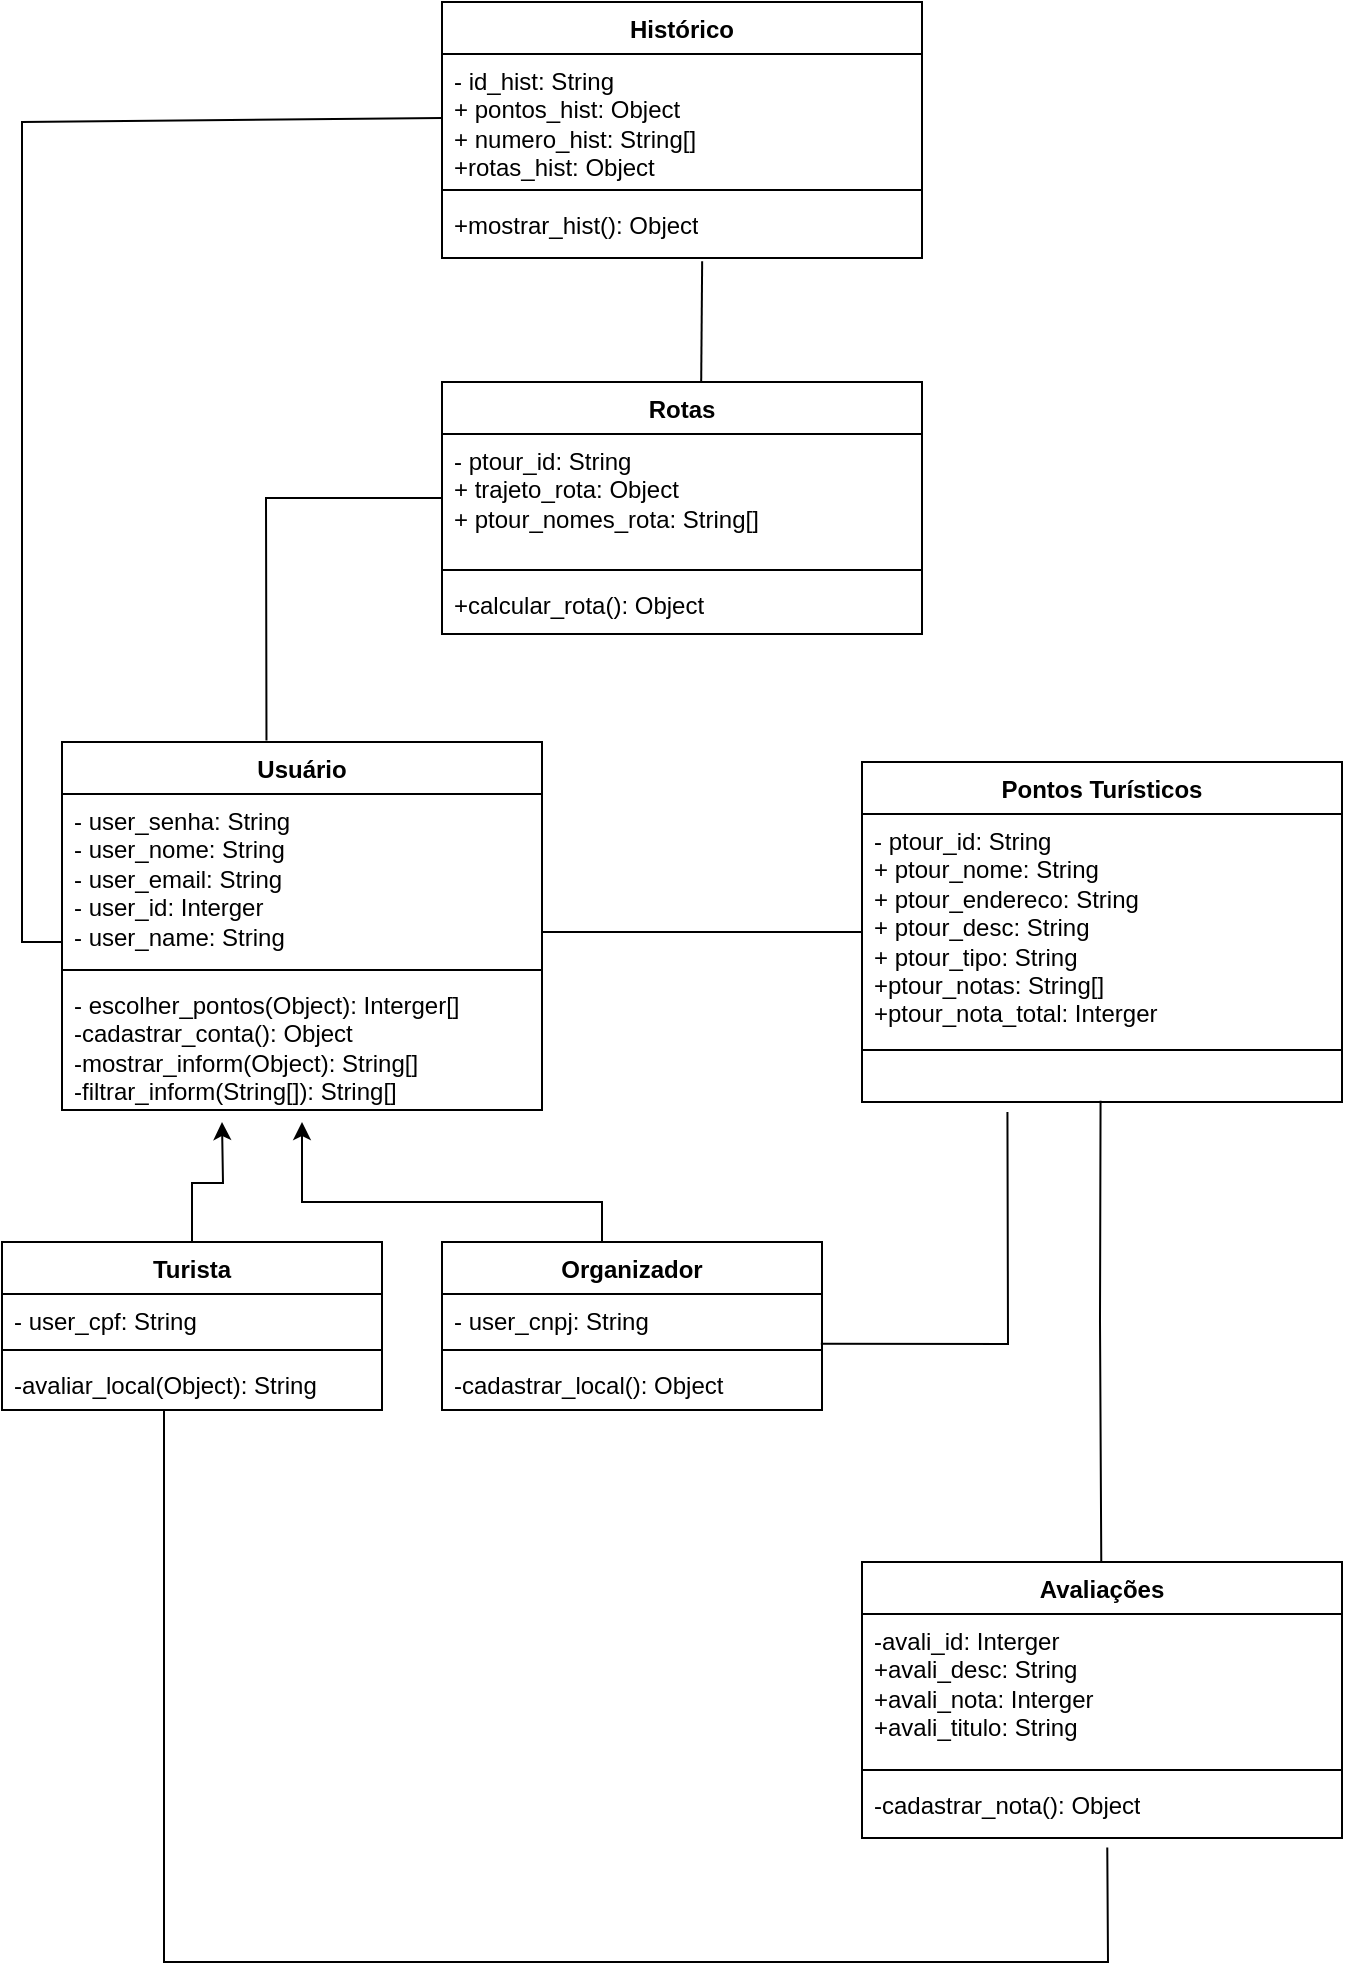 <mxfile version="24.4.4" type="github">
  <diagram name="Página-1" id="qRl_TuTqLiMTqaW26bYl">
    <mxGraphModel dx="1750" dy="955" grid="1" gridSize="10" guides="1" tooltips="1" connect="1" arrows="1" fold="1" page="1" pageScale="1" pageWidth="827" pageHeight="1169" math="0" shadow="0">
      <root>
        <mxCell id="0" />
        <mxCell id="1" parent="0" />
        <mxCell id="kbSL9U3023nJ3YwJsnx3-1" value="Usuário" style="swimlane;fontStyle=1;align=center;verticalAlign=top;childLayout=stackLayout;horizontal=1;startSize=26;horizontalStack=0;resizeParent=1;resizeParentMax=0;resizeLast=0;collapsible=1;marginBottom=0;whiteSpace=wrap;html=1;" parent="1" vertex="1">
          <mxGeometry x="60" y="410" width="240" height="184" as="geometry" />
        </mxCell>
        <mxCell id="kbSL9U3023nJ3YwJsnx3-2" value="- user_senha: String&lt;div&gt;- user_nome:&amp;nbsp;&lt;span style=&quot;background-color: initial;&quot;&gt;String&lt;/span&gt;&lt;br&gt;&lt;/div&gt;&lt;div&gt;- user_email: String&lt;/div&gt;&lt;div&gt;&lt;span style=&quot;background-color: initial;&quot;&gt;- user_id: Interger&lt;/span&gt;&lt;/div&gt;&lt;div&gt;- user_name:&amp;nbsp;&lt;span style=&quot;background-color: initial;&quot;&gt;String&lt;/span&gt;&lt;/div&gt;" style="text;strokeColor=none;fillColor=none;align=left;verticalAlign=top;spacingLeft=4;spacingRight=4;overflow=hidden;rotatable=0;points=[[0,0.5],[1,0.5]];portConstraint=eastwest;whiteSpace=wrap;html=1;" parent="kbSL9U3023nJ3YwJsnx3-1" vertex="1">
          <mxGeometry y="26" width="240" height="84" as="geometry" />
        </mxCell>
        <mxCell id="kbSL9U3023nJ3YwJsnx3-3" value="" style="line;strokeWidth=1;fillColor=none;align=left;verticalAlign=middle;spacingTop=-1;spacingLeft=3;spacingRight=3;rotatable=0;labelPosition=right;points=[];portConstraint=eastwest;strokeColor=inherit;" parent="kbSL9U3023nJ3YwJsnx3-1" vertex="1">
          <mxGeometry y="110" width="240" height="8" as="geometry" />
        </mxCell>
        <mxCell id="kbSL9U3023nJ3YwJsnx3-4" value="- escolher_pontos(Object): Interger[]&lt;div&gt;-cadastrar_conta(): Object&lt;/div&gt;&lt;div&gt;-mostrar_inform(Object): String[]&lt;/div&gt;&lt;div&gt;-filtrar_inform(String[]): String[]&lt;/div&gt;&lt;div&gt;&lt;br&gt;&lt;/div&gt;" style="text;strokeColor=none;fillColor=none;align=left;verticalAlign=top;spacingLeft=4;spacingRight=4;overflow=hidden;rotatable=0;points=[[0,0.5],[1,0.5]];portConstraint=eastwest;whiteSpace=wrap;html=1;" parent="kbSL9U3023nJ3YwJsnx3-1" vertex="1">
          <mxGeometry y="118" width="240" height="66" as="geometry" />
        </mxCell>
        <mxCell id="kbSL9U3023nJ3YwJsnx3-14" style="edgeStyle=orthogonalEdgeStyle;rounded=0;orthogonalLoop=1;jettySize=auto;html=1;" parent="1" source="kbSL9U3023nJ3YwJsnx3-5" edge="1">
          <mxGeometry relative="1" as="geometry">
            <mxPoint x="140" y="600" as="targetPoint" />
          </mxGeometry>
        </mxCell>
        <mxCell id="kbSL9U3023nJ3YwJsnx3-5" value="Turista" style="swimlane;fontStyle=1;align=center;verticalAlign=top;childLayout=stackLayout;horizontal=1;startSize=26;horizontalStack=0;resizeParent=1;resizeParentMax=0;resizeLast=0;collapsible=1;marginBottom=0;whiteSpace=wrap;html=1;" parent="1" vertex="1">
          <mxGeometry x="30" y="660" width="190" height="84" as="geometry" />
        </mxCell>
        <mxCell id="kbSL9U3023nJ3YwJsnx3-6" value="- user_cpf: String" style="text;strokeColor=none;fillColor=none;align=left;verticalAlign=top;spacingLeft=4;spacingRight=4;overflow=hidden;rotatable=0;points=[[0,0.5],[1,0.5]];portConstraint=eastwest;whiteSpace=wrap;html=1;" parent="kbSL9U3023nJ3YwJsnx3-5" vertex="1">
          <mxGeometry y="26" width="190" height="24" as="geometry" />
        </mxCell>
        <mxCell id="kbSL9U3023nJ3YwJsnx3-7" value="" style="line;strokeWidth=1;fillColor=none;align=left;verticalAlign=middle;spacingTop=-1;spacingLeft=3;spacingRight=3;rotatable=0;labelPosition=right;points=[];portConstraint=eastwest;strokeColor=inherit;" parent="kbSL9U3023nJ3YwJsnx3-5" vertex="1">
          <mxGeometry y="50" width="190" height="8" as="geometry" />
        </mxCell>
        <mxCell id="kbSL9U3023nJ3YwJsnx3-8" value="-avaliar_local(Object): String" style="text;strokeColor=none;fillColor=none;align=left;verticalAlign=top;spacingLeft=4;spacingRight=4;overflow=hidden;rotatable=0;points=[[0,0.5],[1,0.5]];portConstraint=eastwest;whiteSpace=wrap;html=1;" parent="kbSL9U3023nJ3YwJsnx3-5" vertex="1">
          <mxGeometry y="58" width="190" height="26" as="geometry" />
        </mxCell>
        <mxCell id="kbSL9U3023nJ3YwJsnx3-15" style="edgeStyle=orthogonalEdgeStyle;rounded=0;orthogonalLoop=1;jettySize=auto;html=1;" parent="1" source="kbSL9U3023nJ3YwJsnx3-9" edge="1">
          <mxGeometry relative="1" as="geometry">
            <mxPoint x="180" y="600" as="targetPoint" />
            <Array as="points">
              <mxPoint x="330" y="640" />
              <mxPoint x="180" y="640" />
            </Array>
          </mxGeometry>
        </mxCell>
        <mxCell id="kbSL9U3023nJ3YwJsnx3-9" value="Organizador" style="swimlane;fontStyle=1;align=center;verticalAlign=top;childLayout=stackLayout;horizontal=1;startSize=26;horizontalStack=0;resizeParent=1;resizeParentMax=0;resizeLast=0;collapsible=1;marginBottom=0;whiteSpace=wrap;html=1;" parent="1" vertex="1">
          <mxGeometry x="250" y="660" width="190" height="84" as="geometry" />
        </mxCell>
        <mxCell id="kbSL9U3023nJ3YwJsnx3-10" value="- user_cnpj: String" style="text;strokeColor=none;fillColor=none;align=left;verticalAlign=top;spacingLeft=4;spacingRight=4;overflow=hidden;rotatable=0;points=[[0,0.5],[1,0.5]];portConstraint=eastwest;whiteSpace=wrap;html=1;" parent="kbSL9U3023nJ3YwJsnx3-9" vertex="1">
          <mxGeometry y="26" width="190" height="24" as="geometry" />
        </mxCell>
        <mxCell id="kbSL9U3023nJ3YwJsnx3-11" value="" style="line;strokeWidth=1;fillColor=none;align=left;verticalAlign=middle;spacingTop=-1;spacingLeft=3;spacingRight=3;rotatable=0;labelPosition=right;points=[];portConstraint=eastwest;strokeColor=inherit;" parent="kbSL9U3023nJ3YwJsnx3-9" vertex="1">
          <mxGeometry y="50" width="190" height="8" as="geometry" />
        </mxCell>
        <mxCell id="kbSL9U3023nJ3YwJsnx3-12" value="-cadastrar_local(): Object" style="text;strokeColor=none;fillColor=none;align=left;verticalAlign=top;spacingLeft=4;spacingRight=4;overflow=hidden;rotatable=0;points=[[0,0.5],[1,0.5]];portConstraint=eastwest;whiteSpace=wrap;html=1;" parent="kbSL9U3023nJ3YwJsnx3-9" vertex="1">
          <mxGeometry y="58" width="190" height="26" as="geometry" />
        </mxCell>
        <mxCell id="kbSL9U3023nJ3YwJsnx3-26" value="Pontos Turísticos" style="swimlane;fontStyle=1;align=center;verticalAlign=top;childLayout=stackLayout;horizontal=1;startSize=26;horizontalStack=0;resizeParent=1;resizeParentMax=0;resizeLast=0;collapsible=1;marginBottom=0;whiteSpace=wrap;html=1;" parent="1" vertex="1">
          <mxGeometry x="460" y="420" width="240" height="170" as="geometry" />
        </mxCell>
        <mxCell id="kbSL9U3023nJ3YwJsnx3-27" value="- ptour_id: String&lt;div&gt;+ ptour_nome:&amp;nbsp;&lt;span style=&quot;background-color: initial;&quot;&gt;String&lt;/span&gt;&lt;br&gt;&lt;/div&gt;&lt;div&gt;+ ptour_endereco: String&lt;/div&gt;&lt;div&gt;&lt;span style=&quot;background-color: initial;&quot;&gt;+ ptour_desc:&amp;nbsp;&lt;/span&gt;&lt;span style=&quot;background-color: initial;&quot;&gt;String&lt;/span&gt;&lt;/div&gt;&lt;div&gt;+ ptour_tipo:&amp;nbsp;&lt;span style=&quot;background-color: initial;&quot;&gt;String&lt;/span&gt;&lt;/div&gt;&lt;div&gt;&lt;span style=&quot;background-color: initial;&quot;&gt;+ptour_notas: String[]&lt;/span&gt;&lt;/div&gt;&lt;div&gt;+ptour_nota_total: Interger&lt;/div&gt;&lt;div&gt;&lt;span style=&quot;background-color: initial;&quot;&gt;&lt;br&gt;&lt;/span&gt;&lt;/div&gt;" style="text;strokeColor=none;fillColor=none;align=left;verticalAlign=top;spacingLeft=4;spacingRight=4;overflow=hidden;rotatable=0;points=[[0,0.5],[1,0.5]];portConstraint=eastwest;whiteSpace=wrap;html=1;" parent="kbSL9U3023nJ3YwJsnx3-26" vertex="1">
          <mxGeometry y="26" width="240" height="114" as="geometry" />
        </mxCell>
        <mxCell id="kbSL9U3023nJ3YwJsnx3-28" value="" style="line;strokeWidth=1;fillColor=none;align=left;verticalAlign=middle;spacingTop=-1;spacingLeft=3;spacingRight=3;rotatable=0;labelPosition=right;points=[];portConstraint=eastwest;strokeColor=inherit;" parent="kbSL9U3023nJ3YwJsnx3-26" vertex="1">
          <mxGeometry y="140" width="240" height="8" as="geometry" />
        </mxCell>
        <mxCell id="kbSL9U3023nJ3YwJsnx3-29" value="&lt;div&gt;&lt;br&gt;&lt;/div&gt;" style="text;strokeColor=none;fillColor=none;align=left;verticalAlign=top;spacingLeft=4;spacingRight=4;overflow=hidden;rotatable=0;points=[[0,0.5],[1,0.5]];portConstraint=eastwest;whiteSpace=wrap;html=1;" parent="kbSL9U3023nJ3YwJsnx3-26" vertex="1">
          <mxGeometry y="148" width="240" height="22" as="geometry" />
        </mxCell>
        <mxCell id="kbSL9U3023nJ3YwJsnx3-31" value="" style="line;strokeWidth=1;rotatable=0;dashed=0;labelPosition=right;align=left;verticalAlign=middle;spacingTop=0;spacingLeft=6;points=[];portConstraint=eastwest;" parent="1" vertex="1">
          <mxGeometry x="300" y="500" width="160" height="10" as="geometry" />
        </mxCell>
        <mxCell id="kbSL9U3023nJ3YwJsnx3-32" value="Avaliações" style="swimlane;fontStyle=1;align=center;verticalAlign=top;childLayout=stackLayout;horizontal=1;startSize=26;horizontalStack=0;resizeParent=1;resizeParentMax=0;resizeLast=0;collapsible=1;marginBottom=0;whiteSpace=wrap;html=1;" parent="1" vertex="1">
          <mxGeometry x="460" y="820" width="240" height="138" as="geometry" />
        </mxCell>
        <mxCell id="kbSL9U3023nJ3YwJsnx3-33" value="&lt;div&gt;&lt;span style=&quot;background-color: initial;&quot;&gt;-avali_id: Interger&lt;/span&gt;&lt;/div&gt;&lt;div&gt;+avali_desc: String&lt;span style=&quot;background-color: initial;&quot;&gt;&lt;br&gt;&lt;/span&gt;&lt;/div&gt;&lt;div&gt;+avali_nota:&amp;nbsp;&lt;span style=&quot;background-color: initial;&quot;&gt;Interger&lt;/span&gt;&lt;br&gt;&lt;/div&gt;&lt;div&gt;+avali_titulo:&amp;nbsp;&lt;span style=&quot;background-color: initial;&quot;&gt;String&lt;/span&gt;&lt;br&gt;&lt;/div&gt;" style="text;strokeColor=none;fillColor=none;align=left;verticalAlign=top;spacingLeft=4;spacingRight=4;overflow=hidden;rotatable=0;points=[[0,0.5],[1,0.5]];portConstraint=eastwest;whiteSpace=wrap;html=1;" parent="kbSL9U3023nJ3YwJsnx3-32" vertex="1">
          <mxGeometry y="26" width="240" height="74" as="geometry" />
        </mxCell>
        <mxCell id="kbSL9U3023nJ3YwJsnx3-34" value="" style="line;strokeWidth=1;fillColor=none;align=left;verticalAlign=middle;spacingTop=-1;spacingLeft=3;spacingRight=3;rotatable=0;labelPosition=right;points=[];portConstraint=eastwest;strokeColor=inherit;" parent="kbSL9U3023nJ3YwJsnx3-32" vertex="1">
          <mxGeometry y="100" width="240" height="8" as="geometry" />
        </mxCell>
        <mxCell id="kbSL9U3023nJ3YwJsnx3-35" value="&lt;div&gt;-cadastrar_nota(): Object&lt;/div&gt;" style="text;strokeColor=none;fillColor=none;align=left;verticalAlign=top;spacingLeft=4;spacingRight=4;overflow=hidden;rotatable=0;points=[[0,0.5],[1,0.5]];portConstraint=eastwest;whiteSpace=wrap;html=1;" parent="kbSL9U3023nJ3YwJsnx3-32" vertex="1">
          <mxGeometry y="108" width="240" height="30" as="geometry" />
        </mxCell>
        <mxCell id="kbSL9U3023nJ3YwJsnx3-38" value="" style="endArrow=none;html=1;rounded=0;entryX=0.497;entryY=0.972;entryDx=0;entryDy=0;entryPerimeter=0;" parent="1" source="kbSL9U3023nJ3YwJsnx3-32" target="kbSL9U3023nJ3YwJsnx3-29" edge="1">
          <mxGeometry relative="1" as="geometry">
            <mxPoint x="610" y="670" as="sourcePoint" />
            <mxPoint x="640" y="620" as="targetPoint" />
            <Array as="points">
              <mxPoint x="579" y="700" />
            </Array>
          </mxGeometry>
        </mxCell>
        <mxCell id="kbSL9U3023nJ3YwJsnx3-39" value="" style="endArrow=none;html=1;rounded=0;entryX=0.497;entryY=0.972;entryDx=0;entryDy=0;entryPerimeter=0;exitX=0.511;exitY=1.16;exitDx=0;exitDy=0;exitPerimeter=0;" parent="1" source="kbSL9U3023nJ3YwJsnx3-35" edge="1">
          <mxGeometry relative="1" as="geometry">
            <mxPoint x="249" y="857" as="sourcePoint" />
            <mxPoint x="111" y="744" as="targetPoint" />
            <Array as="points">
              <mxPoint x="583" y="1020" />
              <mxPoint x="111" y="1020" />
            </Array>
          </mxGeometry>
        </mxCell>
        <mxCell id="kbSL9U3023nJ3YwJsnx3-40" value="Rotas" style="swimlane;fontStyle=1;align=center;verticalAlign=top;childLayout=stackLayout;horizontal=1;startSize=26;horizontalStack=0;resizeParent=1;resizeParentMax=0;resizeLast=0;collapsible=1;marginBottom=0;whiteSpace=wrap;html=1;" parent="1" vertex="1">
          <mxGeometry x="250" y="230" width="240" height="126" as="geometry" />
        </mxCell>
        <mxCell id="kbSL9U3023nJ3YwJsnx3-41" value="- ptour_id: String&lt;div&gt;+ trajeto_rota:&amp;nbsp;&lt;span style=&quot;background-color: initial;&quot;&gt;Object&lt;/span&gt;&lt;br&gt;&lt;/div&gt;&lt;div&gt;+ ptour_nomes_rota: String[]&lt;/div&gt;&lt;div&gt;&lt;span style=&quot;background-color: initial;&quot;&gt;&lt;br&gt;&lt;/span&gt;&lt;/div&gt;" style="text;strokeColor=none;fillColor=none;align=left;verticalAlign=top;spacingLeft=4;spacingRight=4;overflow=hidden;rotatable=0;points=[[0,0.5],[1,0.5]];portConstraint=eastwest;whiteSpace=wrap;html=1;" parent="kbSL9U3023nJ3YwJsnx3-40" vertex="1">
          <mxGeometry y="26" width="240" height="64" as="geometry" />
        </mxCell>
        <mxCell id="kbSL9U3023nJ3YwJsnx3-42" value="" style="line;strokeWidth=1;fillColor=none;align=left;verticalAlign=middle;spacingTop=-1;spacingLeft=3;spacingRight=3;rotatable=0;labelPosition=right;points=[];portConstraint=eastwest;strokeColor=inherit;" parent="kbSL9U3023nJ3YwJsnx3-40" vertex="1">
          <mxGeometry y="90" width="240" height="8" as="geometry" />
        </mxCell>
        <mxCell id="kbSL9U3023nJ3YwJsnx3-43" value="&lt;div&gt;+calcular_rota(): Object&lt;/div&gt;" style="text;strokeColor=none;fillColor=none;align=left;verticalAlign=top;spacingLeft=4;spacingRight=4;overflow=hidden;rotatable=0;points=[[0,0.5],[1,0.5]];portConstraint=eastwest;whiteSpace=wrap;html=1;" parent="kbSL9U3023nJ3YwJsnx3-40" vertex="1">
          <mxGeometry y="98" width="240" height="28" as="geometry" />
        </mxCell>
        <mxCell id="kbSL9U3023nJ3YwJsnx3-44" value="" style="endArrow=none;html=1;rounded=0;entryX=0;entryY=0.5;entryDx=0;entryDy=0;exitX=0.426;exitY=-0.004;exitDx=0;exitDy=0;exitPerimeter=0;" parent="1" source="kbSL9U3023nJ3YwJsnx3-1" target="kbSL9U3023nJ3YwJsnx3-41" edge="1">
          <mxGeometry relative="1" as="geometry">
            <mxPoint x="308" y="410" as="sourcePoint" />
            <mxPoint x="170" y="297" as="targetPoint" />
            <Array as="points">
              <mxPoint x="162" y="288" />
            </Array>
          </mxGeometry>
        </mxCell>
        <mxCell id="kbSL9U3023nJ3YwJsnx3-45" value="Histórico" style="swimlane;fontStyle=1;align=center;verticalAlign=top;childLayout=stackLayout;horizontal=1;startSize=26;horizontalStack=0;resizeParent=1;resizeParentMax=0;resizeLast=0;collapsible=1;marginBottom=0;whiteSpace=wrap;html=1;" parent="1" vertex="1">
          <mxGeometry x="250" y="40" width="240" height="128" as="geometry" />
        </mxCell>
        <mxCell id="kbSL9U3023nJ3YwJsnx3-46" value="- id_hist: String&lt;div&gt;+ pontos_hist:&amp;nbsp;&lt;span style=&quot;background-color: initial;&quot;&gt;Object&lt;/span&gt;&lt;br&gt;&lt;/div&gt;&lt;div&gt;+ numero_hist: String[]&lt;/div&gt;&lt;div&gt;&lt;span style=&quot;background-color: initial;&quot;&gt;+rotas_hist: Object&lt;/span&gt;&lt;/div&gt;" style="text;strokeColor=none;fillColor=none;align=left;verticalAlign=top;spacingLeft=4;spacingRight=4;overflow=hidden;rotatable=0;points=[[0,0.5],[1,0.5]];portConstraint=eastwest;whiteSpace=wrap;html=1;" parent="kbSL9U3023nJ3YwJsnx3-45" vertex="1">
          <mxGeometry y="26" width="240" height="64" as="geometry" />
        </mxCell>
        <mxCell id="kbSL9U3023nJ3YwJsnx3-47" value="" style="line;strokeWidth=1;fillColor=none;align=left;verticalAlign=middle;spacingTop=-1;spacingLeft=3;spacingRight=3;rotatable=0;labelPosition=right;points=[];portConstraint=eastwest;strokeColor=inherit;" parent="kbSL9U3023nJ3YwJsnx3-45" vertex="1">
          <mxGeometry y="90" width="240" height="8" as="geometry" />
        </mxCell>
        <mxCell id="kbSL9U3023nJ3YwJsnx3-48" value="&lt;div&gt;+mostrar_hist(): Object&lt;/div&gt;" style="text;strokeColor=none;fillColor=none;align=left;verticalAlign=top;spacingLeft=4;spacingRight=4;overflow=hidden;rotatable=0;points=[[0,0.5],[1,0.5]];portConstraint=eastwest;whiteSpace=wrap;html=1;" parent="kbSL9U3023nJ3YwJsnx3-45" vertex="1">
          <mxGeometry y="98" width="240" height="30" as="geometry" />
        </mxCell>
        <mxCell id="kbSL9U3023nJ3YwJsnx3-49" value="" style="endArrow=none;html=1;rounded=0;entryX=0.542;entryY=1.054;entryDx=0;entryDy=0;exitX=0.54;exitY=-0.001;exitDx=0;exitDy=0;entryPerimeter=0;exitPerimeter=0;" parent="1" source="kbSL9U3023nJ3YwJsnx3-40" target="kbSL9U3023nJ3YwJsnx3-48" edge="1">
          <mxGeometry relative="1" as="geometry">
            <mxPoint x="172" y="419" as="sourcePoint" />
            <mxPoint x="260" y="298" as="targetPoint" />
            <Array as="points" />
          </mxGeometry>
        </mxCell>
        <mxCell id="kbSL9U3023nJ3YwJsnx3-50" value="" style="endArrow=none;html=1;rounded=0;entryX=0;entryY=0.5;entryDx=0;entryDy=0;exitX=-0.013;exitY=0.623;exitDx=0;exitDy=0;exitPerimeter=0;" parent="1" target="kbSL9U3023nJ3YwJsnx3-46" edge="1">
          <mxGeometry relative="1" as="geometry">
            <mxPoint x="60" y="510" as="sourcePoint" />
            <mxPoint x="-78" y="397" as="targetPoint" />
            <Array as="points">
              <mxPoint x="40" y="510" />
              <mxPoint x="40" y="100" />
            </Array>
          </mxGeometry>
        </mxCell>
        <mxCell id="kbSL9U3023nJ3YwJsnx3-51" value="" style="endArrow=none;html=1;rounded=0;entryX=0.997;entryY=1.035;entryDx=0;entryDy=0;entryPerimeter=0;exitX=0.303;exitY=1.228;exitDx=0;exitDy=0;exitPerimeter=0;" parent="1" source="kbSL9U3023nJ3YwJsnx3-29" target="kbSL9U3023nJ3YwJsnx3-10" edge="1">
          <mxGeometry relative="1" as="geometry">
            <mxPoint x="640" y="660" as="sourcePoint" />
            <mxPoint x="589" y="599" as="targetPoint" />
            <Array as="points">
              <mxPoint x="533" y="711" />
            </Array>
          </mxGeometry>
        </mxCell>
      </root>
    </mxGraphModel>
  </diagram>
</mxfile>
